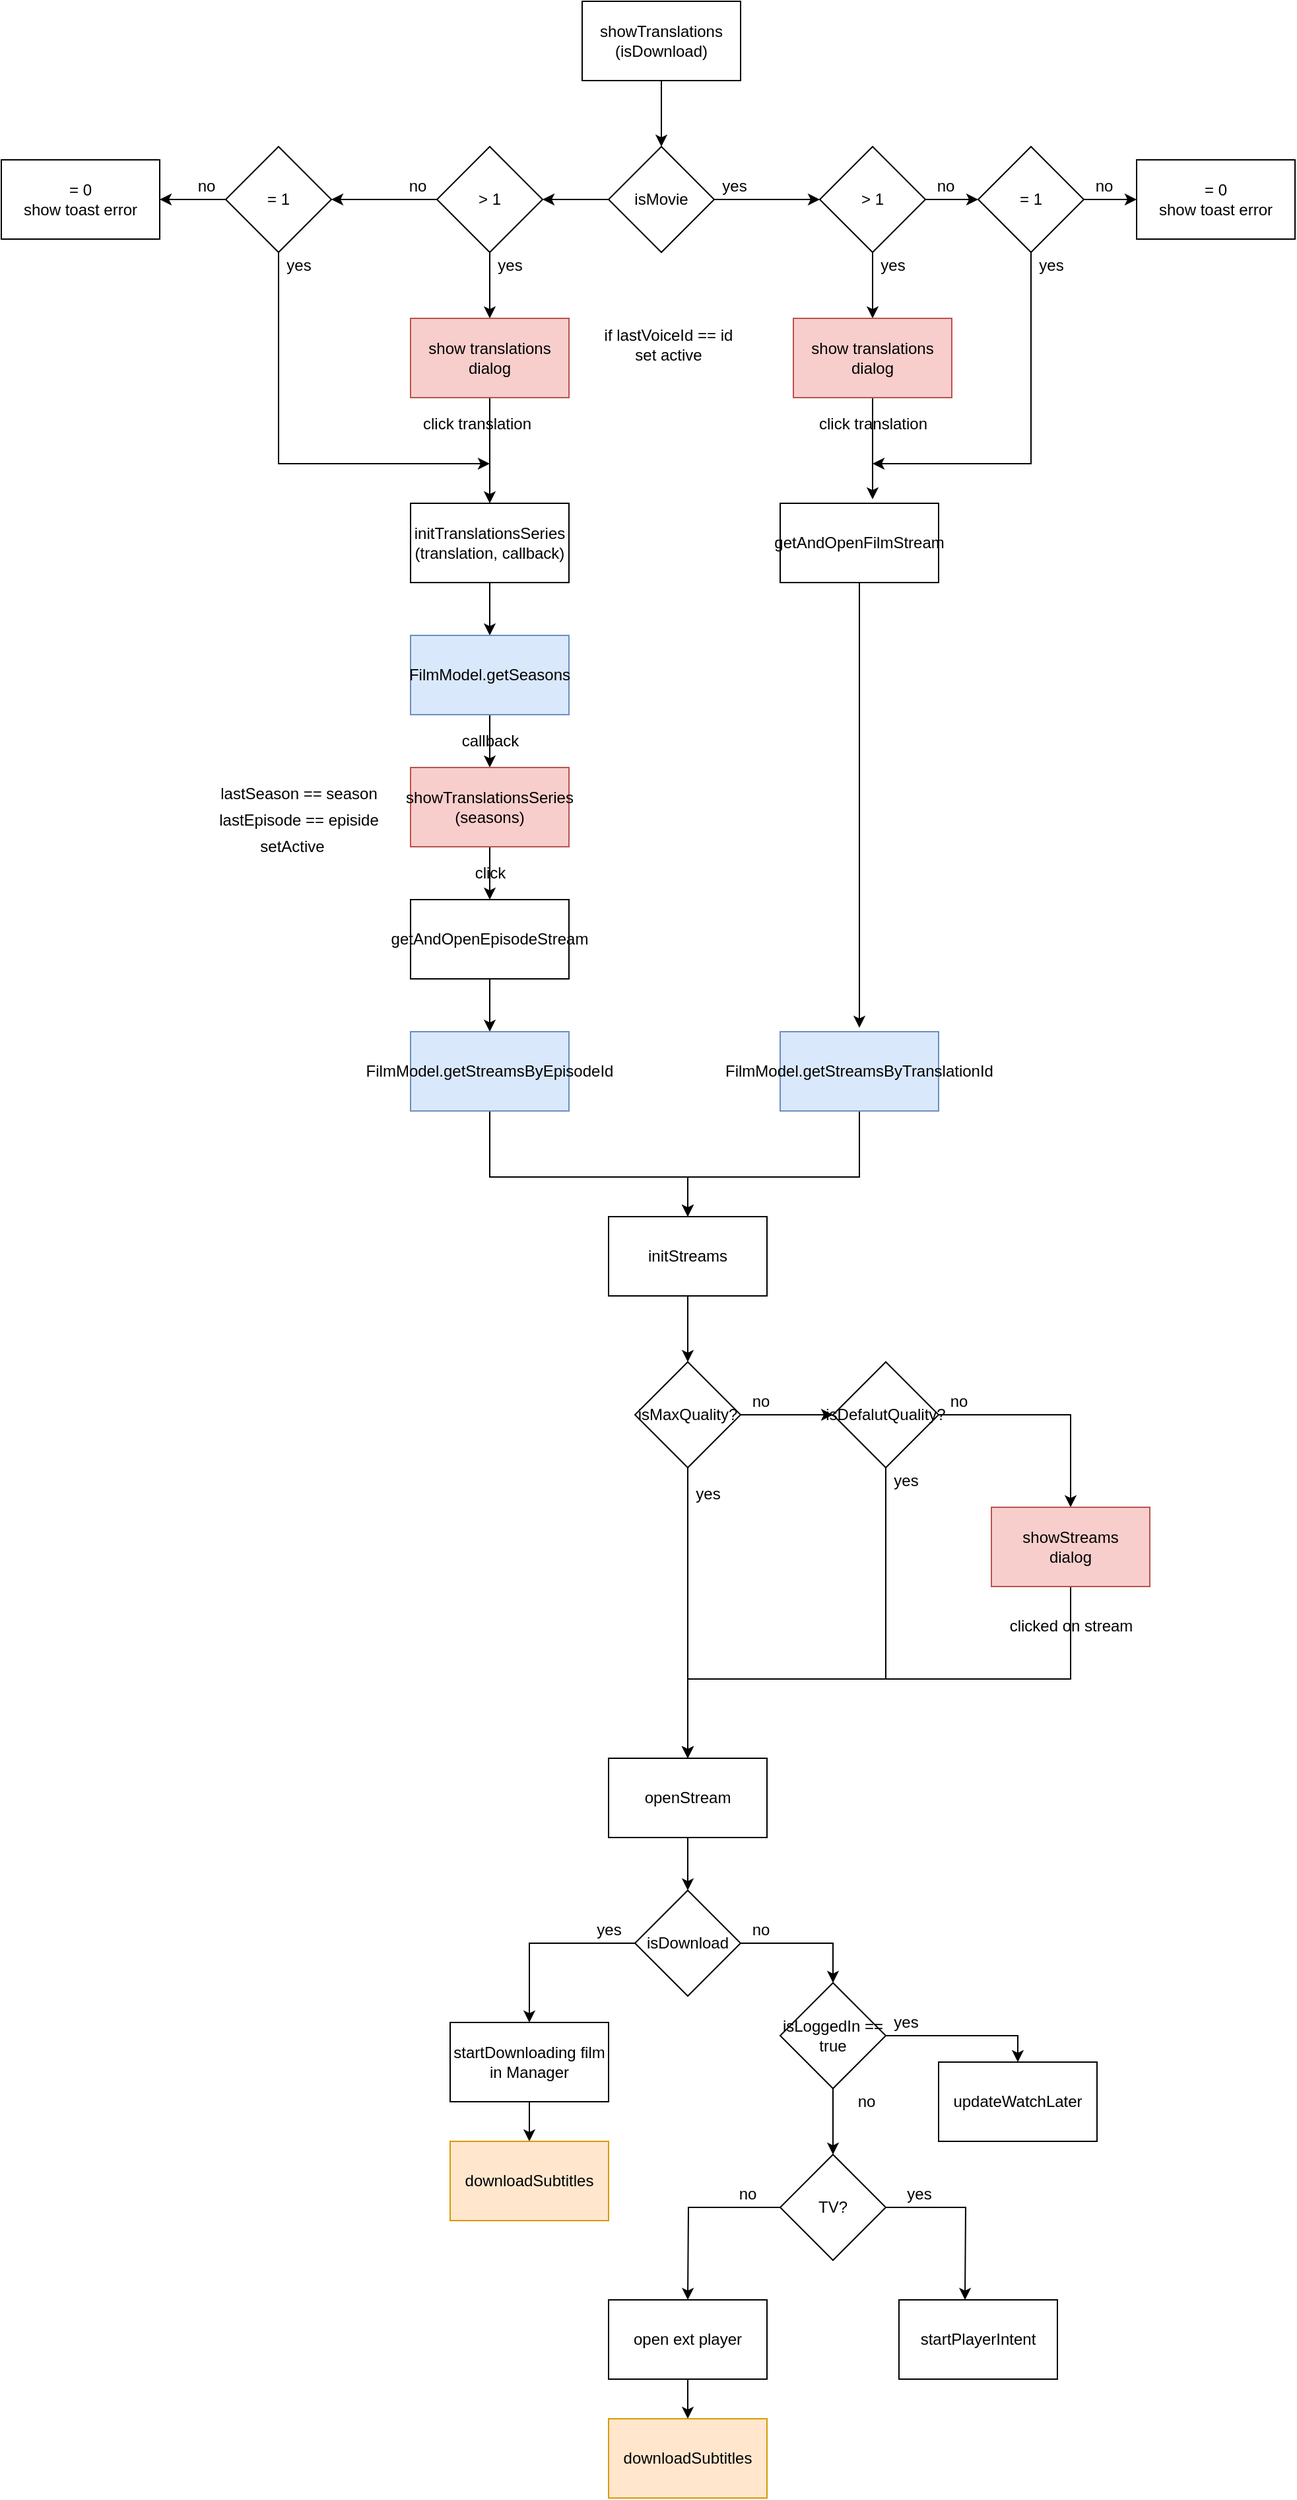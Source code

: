 <mxfile version="14.6.13" type="device"><diagram id="mMQAX7Scx4HPEl88t7cJ" name="Page-1"><mxGraphModel dx="2522" dy="822" grid="1" gridSize="10" guides="1" tooltips="1" connect="1" arrows="1" fold="1" page="1" pageScale="1" pageWidth="1100" pageHeight="850" math="0" shadow="0"><root><mxCell id="0"/><mxCell id="1" parent="0"/><mxCell id="85lDhkSbl57LRp26auMe-8" style="edgeStyle=orthogonalEdgeStyle;rounded=0;orthogonalLoop=1;jettySize=auto;html=1;entryX=0.5;entryY=0;entryDx=0;entryDy=0;" parent="1" source="85lDhkSbl57LRp26auMe-4" target="85lDhkSbl57LRp26auMe-5" edge="1"><mxGeometry relative="1" as="geometry"/></mxCell><mxCell id="85lDhkSbl57LRp26auMe-4" value="showTranslations&lt;br&gt;(isDownload)" style="rounded=0;whiteSpace=wrap;html=1;" parent="1" vertex="1"><mxGeometry x="380" y="310" width="120" height="60" as="geometry"/></mxCell><mxCell id="85lDhkSbl57LRp26auMe-10" style="edgeStyle=orthogonalEdgeStyle;rounded=0;orthogonalLoop=1;jettySize=auto;html=1;entryX=0;entryY=0.5;entryDx=0;entryDy=0;" parent="1" source="85lDhkSbl57LRp26auMe-5" target="85lDhkSbl57LRp26auMe-7" edge="1"><mxGeometry relative="1" as="geometry"/></mxCell><mxCell id="85lDhkSbl57LRp26auMe-46" style="edgeStyle=orthogonalEdgeStyle;rounded=0;orthogonalLoop=1;jettySize=auto;html=1;entryX=1;entryY=0.5;entryDx=0;entryDy=0;" parent="1" source="85lDhkSbl57LRp26auMe-5" target="85lDhkSbl57LRp26auMe-38" edge="1"><mxGeometry relative="1" as="geometry"/></mxCell><mxCell id="85lDhkSbl57LRp26auMe-5" value="isMovie" style="rhombus;whiteSpace=wrap;html=1;" parent="1" vertex="1"><mxGeometry x="400" y="420" width="80" height="80" as="geometry"/></mxCell><mxCell id="85lDhkSbl57LRp26auMe-6" value="yes" style="text;html=1;align=center;verticalAlign=middle;resizable=0;points=[];autosize=1;strokeColor=none;" parent="1" vertex="1"><mxGeometry x="480" y="440" width="30" height="20" as="geometry"/></mxCell><mxCell id="85lDhkSbl57LRp26auMe-11" style="edgeStyle=orthogonalEdgeStyle;rounded=0;orthogonalLoop=1;jettySize=auto;html=1;" parent="1" source="85lDhkSbl57LRp26auMe-7" edge="1"><mxGeometry relative="1" as="geometry"><mxPoint x="600" y="550" as="targetPoint"/></mxGeometry></mxCell><mxCell id="85lDhkSbl57LRp26auMe-12" style="edgeStyle=orthogonalEdgeStyle;rounded=0;orthogonalLoop=1;jettySize=auto;html=1;" parent="1" source="85lDhkSbl57LRp26auMe-7" edge="1"><mxGeometry relative="1" as="geometry"><mxPoint x="680" y="460" as="targetPoint"/></mxGeometry></mxCell><mxCell id="85lDhkSbl57LRp26auMe-7" value="&amp;gt; 1" style="rhombus;whiteSpace=wrap;html=1;" parent="1" vertex="1"><mxGeometry x="560" y="420" width="80" height="80" as="geometry"/></mxCell><mxCell id="85lDhkSbl57LRp26auMe-16" style="edgeStyle=orthogonalEdgeStyle;rounded=0;orthogonalLoop=1;jettySize=auto;html=1;entryX=0;entryY=0.5;entryDx=0;entryDy=0;" parent="1" source="85lDhkSbl57LRp26auMe-13" edge="1"><mxGeometry relative="1" as="geometry"><mxPoint x="800" y="460" as="targetPoint"/></mxGeometry></mxCell><mxCell id="85lDhkSbl57LRp26auMe-23" style="edgeStyle=orthogonalEdgeStyle;rounded=0;orthogonalLoop=1;jettySize=auto;html=1;" parent="1" source="85lDhkSbl57LRp26auMe-13" edge="1"><mxGeometry relative="1" as="geometry"><mxPoint x="600" y="660" as="targetPoint"/><Array as="points"><mxPoint x="720" y="660"/><mxPoint x="600" y="660"/></Array></mxGeometry></mxCell><mxCell id="85lDhkSbl57LRp26auMe-13" value="= 1" style="rhombus;whiteSpace=wrap;html=1;" parent="1" vertex="1"><mxGeometry x="680" y="420" width="80" height="80" as="geometry"/></mxCell><mxCell id="85lDhkSbl57LRp26auMe-17" value="yes" style="text;html=1;align=center;verticalAlign=middle;resizable=0;points=[];autosize=1;strokeColor=none;" parent="1" vertex="1"><mxGeometry x="720" y="500" width="30" height="20" as="geometry"/></mxCell><mxCell id="85lDhkSbl57LRp26auMe-19" value="no" style="text;html=1;align=center;verticalAlign=middle;resizable=0;points=[];autosize=1;strokeColor=none;" parent="1" vertex="1"><mxGeometry x="640" y="440" width="30" height="20" as="geometry"/></mxCell><mxCell id="85lDhkSbl57LRp26auMe-20" value="no" style="text;html=1;align=center;verticalAlign=middle;resizable=0;points=[];autosize=1;strokeColor=none;" parent="1" vertex="1"><mxGeometry x="760" y="440" width="30" height="20" as="geometry"/></mxCell><mxCell id="85lDhkSbl57LRp26auMe-24" value="yes" style="text;html=1;align=center;verticalAlign=middle;resizable=0;points=[];autosize=1;strokeColor=none;" parent="1" vertex="1"><mxGeometry x="600" y="500" width="30" height="20" as="geometry"/></mxCell><mxCell id="85lDhkSbl57LRp26auMe-25" value="= 0&lt;br&gt;show toast error" style="rounded=0;whiteSpace=wrap;html=1;" parent="1" vertex="1"><mxGeometry x="800" y="430" width="120" height="60" as="geometry"/></mxCell><mxCell id="cDGZaqkEyRVVqYqLpWu5-2" style="edgeStyle=orthogonalEdgeStyle;rounded=0;orthogonalLoop=1;jettySize=auto;html=1;" edge="1" parent="1" source="85lDhkSbl57LRp26auMe-26"><mxGeometry relative="1" as="geometry"><mxPoint x="600" y="687" as="targetPoint"/></mxGeometry></mxCell><mxCell id="85lDhkSbl57LRp26auMe-26" value="show translations dialog" style="whiteSpace=wrap;html=1;fillColor=#f8cecc;strokeColor=#b85450;" parent="1" vertex="1"><mxGeometry x="540" y="550" width="120" height="60" as="geometry"/></mxCell><mxCell id="85lDhkSbl57LRp26auMe-29" value="click translation" style="text;html=1;align=center;verticalAlign=middle;resizable=0;points=[];autosize=1;strokeColor=none;" parent="1" vertex="1"><mxGeometry x="550" y="620" width="100" height="20" as="geometry"/></mxCell><mxCell id="85lDhkSbl57LRp26auMe-47" style="edgeStyle=orthogonalEdgeStyle;rounded=0;orthogonalLoop=1;jettySize=auto;html=1;entryX=1;entryY=0.5;entryDx=0;entryDy=0;" parent="1" source="85lDhkSbl57LRp26auMe-36" target="85lDhkSbl57LRp26auMe-43" edge="1"><mxGeometry relative="1" as="geometry"/></mxCell><mxCell id="85lDhkSbl57LRp26auMe-48" style="edgeStyle=orthogonalEdgeStyle;rounded=0;orthogonalLoop=1;jettySize=auto;html=1;" parent="1" source="85lDhkSbl57LRp26auMe-36" edge="1"><mxGeometry relative="1" as="geometry"><mxPoint x="310" y="660" as="targetPoint"/><Array as="points"><mxPoint x="150" y="660"/><mxPoint x="310" y="660"/></Array></mxGeometry></mxCell><mxCell id="85lDhkSbl57LRp26auMe-36" value="= 1" style="rhombus;whiteSpace=wrap;html=1;flipH=1;" parent="1" vertex="1"><mxGeometry x="110" y="420" width="80" height="80" as="geometry"/></mxCell><mxCell id="85lDhkSbl57LRp26auMe-45" style="edgeStyle=orthogonalEdgeStyle;rounded=0;orthogonalLoop=1;jettySize=auto;html=1;entryX=1;entryY=0.5;entryDx=0;entryDy=0;" parent="1" source="85lDhkSbl57LRp26auMe-38" target="85lDhkSbl57LRp26auMe-36" edge="1"><mxGeometry relative="1" as="geometry"/></mxCell><mxCell id="85lDhkSbl57LRp26auMe-49" style="edgeStyle=orthogonalEdgeStyle;rounded=0;orthogonalLoop=1;jettySize=auto;html=1;" parent="1" source="85lDhkSbl57LRp26auMe-38" edge="1"><mxGeometry relative="1" as="geometry"><mxPoint x="310.0" y="550" as="targetPoint"/></mxGeometry></mxCell><mxCell id="85lDhkSbl57LRp26auMe-38" value="&amp;gt; 1" style="rhombus;whiteSpace=wrap;html=1;flipH=1;" parent="1" vertex="1"><mxGeometry x="270" y="420" width="80" height="80" as="geometry"/></mxCell><mxCell id="85lDhkSbl57LRp26auMe-39" value="yes" style="text;html=1;align=center;verticalAlign=middle;resizable=0;points=[];autosize=1;strokeColor=none;flipH=1;" parent="1" vertex="1"><mxGeometry x="310" y="500" width="30" height="20" as="geometry"/></mxCell><mxCell id="85lDhkSbl57LRp26auMe-40" value="no" style="text;html=1;align=center;verticalAlign=middle;resizable=0;points=[];autosize=1;strokeColor=none;flipH=1;" parent="1" vertex="1"><mxGeometry x="240" y="440" width="30" height="20" as="geometry"/></mxCell><mxCell id="85lDhkSbl57LRp26auMe-41" value="no" style="text;html=1;align=center;verticalAlign=middle;resizable=0;points=[];autosize=1;strokeColor=none;flipH=1;" parent="1" vertex="1"><mxGeometry x="80" y="440" width="30" height="20" as="geometry"/></mxCell><mxCell id="85lDhkSbl57LRp26auMe-42" value="yes" style="text;html=1;align=center;verticalAlign=middle;resizable=0;points=[];autosize=1;strokeColor=none;flipH=1;" parent="1" vertex="1"><mxGeometry x="150" y="500" width="30" height="20" as="geometry"/></mxCell><mxCell id="85lDhkSbl57LRp26auMe-43" value="= 0&lt;br&gt;show toast error" style="rounded=0;whiteSpace=wrap;html=1;flipH=1;" parent="1" vertex="1"><mxGeometry x="-60" y="430" width="120" height="60" as="geometry"/></mxCell><mxCell id="85lDhkSbl57LRp26auMe-58" style="edgeStyle=orthogonalEdgeStyle;rounded=0;orthogonalLoop=1;jettySize=auto;html=1;" parent="1" source="85lDhkSbl57LRp26auMe-50" edge="1"><mxGeometry relative="1" as="geometry"><mxPoint x="310" y="790" as="targetPoint"/></mxGeometry></mxCell><mxCell id="85lDhkSbl57LRp26auMe-50" value="initTranslationsSeries&lt;br&gt;(translation, callback)" style="whiteSpace=wrap;html=1;" parent="1" vertex="1"><mxGeometry x="250" y="690" width="120" height="60" as="geometry"/></mxCell><mxCell id="85lDhkSbl57LRp26auMe-54" style="edgeStyle=orthogonalEdgeStyle;rounded=0;orthogonalLoop=1;jettySize=auto;html=1;entryX=0.5;entryY=0;entryDx=0;entryDy=0;" parent="1" source="85lDhkSbl57LRp26auMe-51" target="85lDhkSbl57LRp26auMe-50" edge="1"><mxGeometry relative="1" as="geometry"/></mxCell><mxCell id="85lDhkSbl57LRp26auMe-51" value="show translations dialog" style="whiteSpace=wrap;html=1;fillColor=#f8cecc;strokeColor=#b85450;" parent="1" vertex="1"><mxGeometry x="250" y="550" width="120" height="60" as="geometry"/></mxCell><mxCell id="85lDhkSbl57LRp26auMe-52" value="click translation" style="text;html=1;align=center;verticalAlign=middle;resizable=0;points=[];autosize=1;strokeColor=none;" parent="1" vertex="1"><mxGeometry x="250" y="620" width="100" height="20" as="geometry"/></mxCell><mxCell id="85lDhkSbl57LRp26auMe-56" value="if lastVoiceId == id&lt;br&gt;set active" style="text;html=1;align=center;verticalAlign=middle;resizable=0;points=[];autosize=1;strokeColor=none;" parent="1" vertex="1"><mxGeometry x="390" y="555" width="110" height="30" as="geometry"/></mxCell><mxCell id="85lDhkSbl57LRp26auMe-63" style="edgeStyle=orthogonalEdgeStyle;rounded=0;orthogonalLoop=1;jettySize=auto;html=1;entryX=0.5;entryY=0;entryDx=0;entryDy=0;" parent="1" source="85lDhkSbl57LRp26auMe-57" target="85lDhkSbl57LRp26auMe-59" edge="1"><mxGeometry relative="1" as="geometry"/></mxCell><mxCell id="85lDhkSbl57LRp26auMe-57" value="FilmModel.getSeasons" style="whiteSpace=wrap;html=1;fillColor=#dae8fc;strokeColor=#6c8ebf;" parent="1" vertex="1"><mxGeometry x="250" y="790" width="120" height="60" as="geometry"/></mxCell><mxCell id="85lDhkSbl57LRp26auMe-72" style="edgeStyle=orthogonalEdgeStyle;rounded=0;orthogonalLoop=1;jettySize=auto;html=1;entryX=0.5;entryY=0;entryDx=0;entryDy=0;" parent="1" source="85lDhkSbl57LRp26auMe-59" target="85lDhkSbl57LRp26auMe-71" edge="1"><mxGeometry relative="1" as="geometry"/></mxCell><mxCell id="85lDhkSbl57LRp26auMe-59" value="showTranslationsSeries&lt;br&gt;(seasons)" style="whiteSpace=wrap;html=1;fillColor=#f8cecc;strokeColor=#b85450;" parent="1" vertex="1"><mxGeometry x="250" y="890" width="120" height="60" as="geometry"/></mxCell><mxCell id="85lDhkSbl57LRp26auMe-60" value="callback" style="text;html=1;align=center;verticalAlign=middle;resizable=0;points=[];autosize=1;strokeColor=none;" parent="1" vertex="1"><mxGeometry x="280" y="860" width="60" height="20" as="geometry"/></mxCell><mxCell id="85lDhkSbl57LRp26auMe-65" value="lastSeason == season" style="text;html=1;align=center;verticalAlign=middle;resizable=0;points=[];autosize=1;strokeColor=none;" parent="1" vertex="1"><mxGeometry x="100" y="900" width="130" height="20" as="geometry"/></mxCell><mxCell id="85lDhkSbl57LRp26auMe-67" value="lastEpisode == episide" style="text;html=1;align=center;verticalAlign=middle;resizable=0;points=[];autosize=1;strokeColor=none;" parent="1" vertex="1"><mxGeometry x="95" y="920" width="140" height="20" as="geometry"/></mxCell><mxCell id="85lDhkSbl57LRp26auMe-70" value="setActive" style="text;html=1;align=center;verticalAlign=middle;resizable=0;points=[];autosize=1;strokeColor=none;" parent="1" vertex="1"><mxGeometry x="130" y="940" width="60" height="20" as="geometry"/></mxCell><mxCell id="85lDhkSbl57LRp26auMe-76" style="edgeStyle=orthogonalEdgeStyle;rounded=0;orthogonalLoop=1;jettySize=auto;html=1;entryX=0.5;entryY=0;entryDx=0;entryDy=0;" parent="1" source="85lDhkSbl57LRp26auMe-71" target="85lDhkSbl57LRp26auMe-74" edge="1"><mxGeometry relative="1" as="geometry"/></mxCell><mxCell id="85lDhkSbl57LRp26auMe-71" value="getAndOpenEpisodeStream" style="whiteSpace=wrap;html=1;" parent="1" vertex="1"><mxGeometry x="250" y="990" width="120" height="60" as="geometry"/></mxCell><mxCell id="85lDhkSbl57LRp26auMe-73" value="click" style="text;html=1;align=center;verticalAlign=middle;resizable=0;points=[];autosize=1;strokeColor=none;" parent="1" vertex="1"><mxGeometry x="290" y="960" width="40" height="20" as="geometry"/></mxCell><mxCell id="cDGZaqkEyRVVqYqLpWu5-6" style="edgeStyle=orthogonalEdgeStyle;rounded=0;orthogonalLoop=1;jettySize=auto;html=1;" edge="1" parent="1" source="85lDhkSbl57LRp26auMe-74" target="85lDhkSbl57LRp26auMe-77"><mxGeometry relative="1" as="geometry"><Array as="points"><mxPoint x="310" y="1200"/><mxPoint x="460" y="1200"/></Array></mxGeometry></mxCell><UserObject label="FilmModel.getStreamsByEpisodeId" id="85lDhkSbl57LRp26auMe-74"><mxCell style="whiteSpace=wrap;html=1;fillColor=#dae8fc;strokeColor=#6c8ebf;" parent="1" vertex="1"><mxGeometry x="250" y="1090" width="120" height="60" as="geometry"/></mxCell></UserObject><mxCell id="cDGZaqkEyRVVqYqLpWu5-9" style="edgeStyle=orthogonalEdgeStyle;rounded=0;orthogonalLoop=1;jettySize=auto;html=1;entryX=0.5;entryY=0;entryDx=0;entryDy=0;" edge="1" parent="1" source="85lDhkSbl57LRp26auMe-77" target="cDGZaqkEyRVVqYqLpWu5-8"><mxGeometry relative="1" as="geometry"/></mxCell><mxCell id="85lDhkSbl57LRp26auMe-77" value="initStreams" style="rounded=0;whiteSpace=wrap;html=1;" parent="1" vertex="1"><mxGeometry x="400" y="1230" width="120" height="60" as="geometry"/></mxCell><mxCell id="85lDhkSbl57LRp26auMe-87" style="edgeStyle=orthogonalEdgeStyle;rounded=0;orthogonalLoop=1;jettySize=auto;html=1;entryX=0.5;entryY=0;entryDx=0;entryDy=0;" parent="1" source="85lDhkSbl57LRp26auMe-83" target="85lDhkSbl57LRp26auMe-86" edge="1"><mxGeometry relative="1" as="geometry"/></mxCell><mxCell id="85lDhkSbl57LRp26auMe-83" value="openStream" style="whiteSpace=wrap;html=1;" parent="1" vertex="1"><mxGeometry x="400" y="1640" width="120" height="60" as="geometry"/></mxCell><mxCell id="85lDhkSbl57LRp26auMe-93" style="edgeStyle=orthogonalEdgeStyle;rounded=0;orthogonalLoop=1;jettySize=auto;html=1;entryX=0.5;entryY=0;entryDx=0;entryDy=0;" parent="1" source="85lDhkSbl57LRp26auMe-86" target="85lDhkSbl57LRp26auMe-92" edge="1"><mxGeometry relative="1" as="geometry"/></mxCell><mxCell id="85lDhkSbl57LRp26auMe-98" style="edgeStyle=orthogonalEdgeStyle;rounded=0;orthogonalLoop=1;jettySize=auto;html=1;entryX=0.5;entryY=0;entryDx=0;entryDy=0;" parent="1" source="85lDhkSbl57LRp26auMe-86" target="85lDhkSbl57LRp26auMe-95" edge="1"><mxGeometry relative="1" as="geometry"/></mxCell><mxCell id="85lDhkSbl57LRp26auMe-86" value="isDownload" style="rhombus;whiteSpace=wrap;html=1;" parent="1" vertex="1"><mxGeometry x="420" y="1740" width="80" height="80" as="geometry"/></mxCell><mxCell id="85lDhkSbl57LRp26auMe-88" value="yes" style="text;html=1;align=center;verticalAlign=middle;resizable=0;points=[];autosize=1;strokeColor=none;" parent="1" vertex="1"><mxGeometry x="385" y="1760" width="30" height="20" as="geometry"/></mxCell><mxCell id="85lDhkSbl57LRp26auMe-89" value="no" style="text;html=1;align=center;verticalAlign=middle;resizable=0;points=[];autosize=1;strokeColor=none;" parent="1" vertex="1"><mxGeometry x="500" y="1760" width="30" height="20" as="geometry"/></mxCell><mxCell id="cDGZaqkEyRVVqYqLpWu5-26" style="edgeStyle=orthogonalEdgeStyle;rounded=0;orthogonalLoop=1;jettySize=auto;html=1;entryX=0.5;entryY=0;entryDx=0;entryDy=0;" edge="1" parent="1" source="85lDhkSbl57LRp26auMe-92" target="cDGZaqkEyRVVqYqLpWu5-25"><mxGeometry relative="1" as="geometry"/></mxCell><mxCell id="85lDhkSbl57LRp26auMe-92" value="startDownloading film in Manager" style="whiteSpace=wrap;html=1;" parent="1" vertex="1"><mxGeometry x="280" y="1840" width="120" height="60" as="geometry"/></mxCell><mxCell id="85lDhkSbl57LRp26auMe-99" style="edgeStyle=orthogonalEdgeStyle;rounded=0;orthogonalLoop=1;jettySize=auto;html=1;entryX=0.5;entryY=0;entryDx=0;entryDy=0;" parent="1" source="85lDhkSbl57LRp26auMe-95" target="85lDhkSbl57LRp26auMe-96" edge="1"><mxGeometry relative="1" as="geometry"/></mxCell><mxCell id="85lDhkSbl57LRp26auMe-101" style="edgeStyle=orthogonalEdgeStyle;rounded=0;orthogonalLoop=1;jettySize=auto;html=1;" parent="1" source="85lDhkSbl57LRp26auMe-95" edge="1"><mxGeometry relative="1" as="geometry"><mxPoint x="570" y="1940" as="targetPoint"/></mxGeometry></mxCell><mxCell id="85lDhkSbl57LRp26auMe-95" value="isLoggedIn == true" style="rhombus;whiteSpace=wrap;html=1;" parent="1" vertex="1"><mxGeometry x="530" y="1810" width="80" height="80" as="geometry"/></mxCell><mxCell id="85lDhkSbl57LRp26auMe-96" value="updateWatchLater" style="whiteSpace=wrap;html=1;" parent="1" vertex="1"><mxGeometry x="650" y="1870" width="120" height="60" as="geometry"/></mxCell><mxCell id="85lDhkSbl57LRp26auMe-97" value="yes" style="text;html=1;align=center;verticalAlign=middle;resizable=0;points=[];autosize=1;strokeColor=none;" parent="1" vertex="1"><mxGeometry x="610" y="1830" width="30" height="20" as="geometry"/></mxCell><mxCell id="85lDhkSbl57LRp26auMe-100" value="no&lt;br&gt;" style="text;html=1;align=center;verticalAlign=middle;resizable=0;points=[];autosize=1;strokeColor=none;" parent="1" vertex="1"><mxGeometry x="580" y="1890" width="30" height="20" as="geometry"/></mxCell><mxCell id="85lDhkSbl57LRp26auMe-106" style="edgeStyle=orthogonalEdgeStyle;rounded=0;orthogonalLoop=1;jettySize=auto;html=1;" parent="1" source="85lDhkSbl57LRp26auMe-105" edge="1"><mxGeometry relative="1" as="geometry"><mxPoint x="460" y="2050" as="targetPoint"/></mxGeometry></mxCell><mxCell id="85lDhkSbl57LRp26auMe-107" style="edgeStyle=orthogonalEdgeStyle;rounded=0;orthogonalLoop=1;jettySize=auto;html=1;" parent="1" source="85lDhkSbl57LRp26auMe-105" edge="1"><mxGeometry relative="1" as="geometry"><mxPoint x="670" y="2050" as="targetPoint"/></mxGeometry></mxCell><mxCell id="85lDhkSbl57LRp26auMe-105" value="TV?" style="rhombus;whiteSpace=wrap;html=1;" parent="1" vertex="1"><mxGeometry x="530" y="1940" width="80" height="80" as="geometry"/></mxCell><mxCell id="85lDhkSbl57LRp26auMe-108" value="yes" style="text;html=1;align=center;verticalAlign=middle;resizable=0;points=[];autosize=1;strokeColor=none;" parent="1" vertex="1"><mxGeometry x="620" y="1960" width="30" height="20" as="geometry"/></mxCell><mxCell id="85lDhkSbl57LRp26auMe-109" value="no&lt;br&gt;" style="text;html=1;align=center;verticalAlign=middle;resizable=0;points=[];autosize=1;strokeColor=none;" parent="1" vertex="1"><mxGeometry x="490" y="1960" width="30" height="20" as="geometry"/></mxCell><mxCell id="85lDhkSbl57LRp26auMe-110" value="startPlayerIntent" style="whiteSpace=wrap;html=1;" parent="1" vertex="1"><mxGeometry x="620" y="2050" width="120" height="60" as="geometry"/></mxCell><mxCell id="cDGZaqkEyRVVqYqLpWu5-28" style="edgeStyle=orthogonalEdgeStyle;rounded=0;orthogonalLoop=1;jettySize=auto;html=1;entryX=0.5;entryY=0;entryDx=0;entryDy=0;" edge="1" parent="1" source="85lDhkSbl57LRp26auMe-111" target="cDGZaqkEyRVVqYqLpWu5-27"><mxGeometry relative="1" as="geometry"/></mxCell><mxCell id="85lDhkSbl57LRp26auMe-111" value="open ext player" style="whiteSpace=wrap;html=1;" parent="1" vertex="1"><mxGeometry x="400" y="2050" width="120" height="60" as="geometry"/></mxCell><mxCell id="cDGZaqkEyRVVqYqLpWu5-5" style="edgeStyle=orthogonalEdgeStyle;rounded=0;orthogonalLoop=1;jettySize=auto;html=1;" edge="1" parent="1" source="cDGZaqkEyRVVqYqLpWu5-1"><mxGeometry relative="1" as="geometry"><mxPoint x="590" y="1087" as="targetPoint"/></mxGeometry></mxCell><mxCell id="cDGZaqkEyRVVqYqLpWu5-1" value="getAndOpenFilmStream" style="whiteSpace=wrap;html=1;" vertex="1" parent="1"><mxGeometry x="530" y="690" width="120" height="60" as="geometry"/></mxCell><mxCell id="cDGZaqkEyRVVqYqLpWu5-7" style="edgeStyle=orthogonalEdgeStyle;rounded=0;orthogonalLoop=1;jettySize=auto;html=1;entryX=0.5;entryY=0;entryDx=0;entryDy=0;" edge="1" parent="1" source="cDGZaqkEyRVVqYqLpWu5-3" target="85lDhkSbl57LRp26auMe-77"><mxGeometry relative="1" as="geometry"><Array as="points"><mxPoint x="590" y="1200"/><mxPoint x="460" y="1200"/></Array></mxGeometry></mxCell><UserObject label="FilmModel.getStreamsByTranslationId" link="FilmModel.getStreamsByTranslationId" id="cDGZaqkEyRVVqYqLpWu5-3"><mxCell style="whiteSpace=wrap;html=1;fillColor=#dae8fc;strokeColor=#6c8ebf;" vertex="1" parent="1"><mxGeometry x="530" y="1090" width="120" height="60" as="geometry"/></mxCell></UserObject><mxCell id="cDGZaqkEyRVVqYqLpWu5-10" style="edgeStyle=orthogonalEdgeStyle;rounded=0;orthogonalLoop=1;jettySize=auto;html=1;entryX=0.5;entryY=0;entryDx=0;entryDy=0;" edge="1" parent="1" source="cDGZaqkEyRVVqYqLpWu5-8" target="85lDhkSbl57LRp26auMe-83"><mxGeometry relative="1" as="geometry"/></mxCell><mxCell id="cDGZaqkEyRVVqYqLpWu5-15" style="edgeStyle=orthogonalEdgeStyle;rounded=0;orthogonalLoop=1;jettySize=auto;html=1;" edge="1" parent="1" source="cDGZaqkEyRVVqYqLpWu5-8" target="cDGZaqkEyRVVqYqLpWu5-14"><mxGeometry relative="1" as="geometry"/></mxCell><mxCell id="cDGZaqkEyRVVqYqLpWu5-8" value="isMaxQuality?" style="rhombus;whiteSpace=wrap;html=1;" vertex="1" parent="1"><mxGeometry x="420" y="1340" width="80" height="80" as="geometry"/></mxCell><mxCell id="cDGZaqkEyRVVqYqLpWu5-11" value="yes" style="text;html=1;align=center;verticalAlign=middle;resizable=0;points=[];autosize=1;strokeColor=none;" vertex="1" parent="1"><mxGeometry x="460" y="1430" width="30" height="20" as="geometry"/></mxCell><mxCell id="cDGZaqkEyRVVqYqLpWu5-12" value="no&lt;br&gt;" style="text;html=1;align=center;verticalAlign=middle;resizable=0;points=[];autosize=1;strokeColor=none;" vertex="1" parent="1"><mxGeometry x="500" y="1360" width="30" height="20" as="geometry"/></mxCell><mxCell id="cDGZaqkEyRVVqYqLpWu5-17" style="edgeStyle=orthogonalEdgeStyle;rounded=0;orthogonalLoop=1;jettySize=auto;html=1;entryX=0.5;entryY=0;entryDx=0;entryDy=0;" edge="1" parent="1" source="cDGZaqkEyRVVqYqLpWu5-14" target="85lDhkSbl57LRp26auMe-83"><mxGeometry relative="1" as="geometry"><Array as="points"><mxPoint x="610" y="1580"/><mxPoint x="460" y="1580"/></Array></mxGeometry></mxCell><mxCell id="cDGZaqkEyRVVqYqLpWu5-20" style="edgeStyle=orthogonalEdgeStyle;rounded=0;orthogonalLoop=1;jettySize=auto;html=1;entryX=0.5;entryY=0;entryDx=0;entryDy=0;" edge="1" parent="1" source="cDGZaqkEyRVVqYqLpWu5-14" target="cDGZaqkEyRVVqYqLpWu5-19"><mxGeometry relative="1" as="geometry"/></mxCell><mxCell id="cDGZaqkEyRVVqYqLpWu5-14" value="isDefalutQuality?" style="rhombus;whiteSpace=wrap;html=1;" vertex="1" parent="1"><mxGeometry x="570" y="1340" width="80" height="80" as="geometry"/></mxCell><mxCell id="cDGZaqkEyRVVqYqLpWu5-23" style="edgeStyle=orthogonalEdgeStyle;rounded=0;orthogonalLoop=1;jettySize=auto;html=1;" edge="1" parent="1" source="cDGZaqkEyRVVqYqLpWu5-19"><mxGeometry relative="1" as="geometry"><mxPoint x="460" y="1640" as="targetPoint"/><Array as="points"><mxPoint x="750" y="1580"/><mxPoint x="460" y="1580"/></Array></mxGeometry></mxCell><mxCell id="cDGZaqkEyRVVqYqLpWu5-19" value="showStreams&lt;br&gt;dialog" style="whiteSpace=wrap;html=1;fillColor=#f8cecc;strokeColor=#b85450;" vertex="1" parent="1"><mxGeometry x="690" y="1450" width="120" height="60" as="geometry"/></mxCell><mxCell id="cDGZaqkEyRVVqYqLpWu5-21" value="no&lt;br&gt;" style="text;html=1;align=center;verticalAlign=middle;resizable=0;points=[];autosize=1;strokeColor=none;" vertex="1" parent="1"><mxGeometry x="650" y="1360" width="30" height="20" as="geometry"/></mxCell><mxCell id="cDGZaqkEyRVVqYqLpWu5-22" value="yes" style="text;html=1;align=center;verticalAlign=middle;resizable=0;points=[];autosize=1;strokeColor=none;" vertex="1" parent="1"><mxGeometry x="610" y="1420" width="30" height="20" as="geometry"/></mxCell><mxCell id="cDGZaqkEyRVVqYqLpWu5-24" value="clicked on stream" style="text;html=1;align=center;verticalAlign=middle;resizable=0;points=[];autosize=1;strokeColor=none;" vertex="1" parent="1"><mxGeometry x="695" y="1530" width="110" height="20" as="geometry"/></mxCell><mxCell id="cDGZaqkEyRVVqYqLpWu5-25" value="downloadSubtitles" style="whiteSpace=wrap;html=1;fillColor=#ffe6cc;strokeColor=#d79b00;" vertex="1" parent="1"><mxGeometry x="280" y="1930" width="120" height="60" as="geometry"/></mxCell><mxCell id="cDGZaqkEyRVVqYqLpWu5-27" value="downloadSubtitles" style="whiteSpace=wrap;html=1;fillColor=#ffe6cc;strokeColor=#d79b00;" vertex="1" parent="1"><mxGeometry x="400" y="2140" width="120" height="60" as="geometry"/></mxCell></root></mxGraphModel></diagram></mxfile>